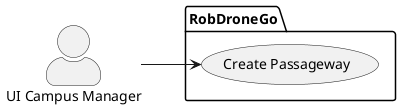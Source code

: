 @startuml scenaryLevel1
left to right direction

skinparam actorStyle awesome

actor "UI Campus Manager" as CM

package  RobDroneGo  {
  usecase "Create Passageway" as UC2
}
CM --> UC2
@enduml
